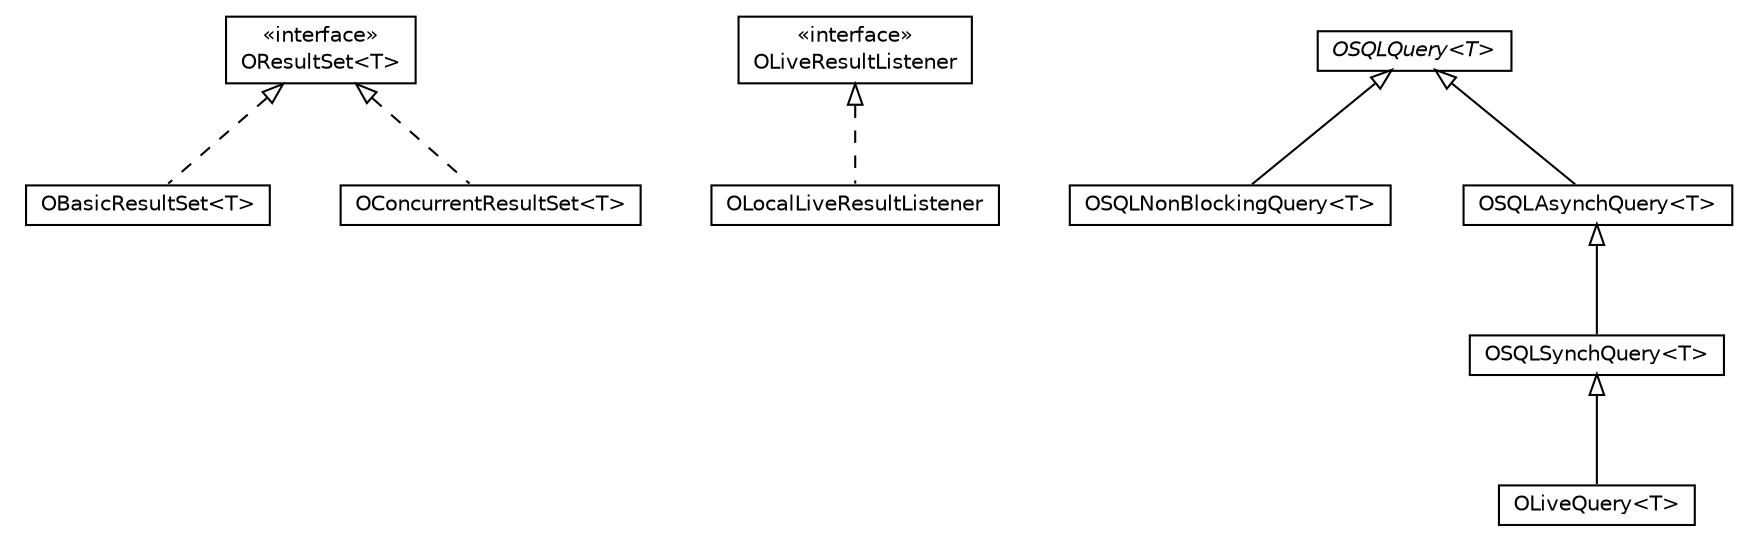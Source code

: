 #!/usr/local/bin/dot
#
# Class diagram 
# Generated by UMLGraph version R5_6-24-gf6e263 (http://www.umlgraph.org/)
#

digraph G {
	edge [fontname="Helvetica",fontsize=10,labelfontname="Helvetica",labelfontsize=10];
	node [fontname="Helvetica",fontsize=10,shape=plaintext];
	nodesep=0.25;
	ranksep=0.5;
	// com.orientechnologies.orient.core.sql.query.OBasicResultSet<T>
	c161463 [label=<<table title="com.orientechnologies.orient.core.sql.query.OBasicResultSet" border="0" cellborder="1" cellspacing="0" cellpadding="2" port="p" href="./OBasicResultSet.html">
		<tr><td><table border="0" cellspacing="0" cellpadding="1">
<tr><td align="center" balign="center"> OBasicResultSet&lt;T&gt; </td></tr>
		</table></td></tr>
		</table>>, URL="./OBasicResultSet.html", fontname="Helvetica", fontcolor="black", fontsize=10.0];
	// com.orientechnologies.orient.core.sql.query.OConcurrentResultSet<T>
	c161464 [label=<<table title="com.orientechnologies.orient.core.sql.query.OConcurrentResultSet" border="0" cellborder="1" cellspacing="0" cellpadding="2" port="p" href="./OConcurrentResultSet.html">
		<tr><td><table border="0" cellspacing="0" cellpadding="1">
<tr><td align="center" balign="center"> OConcurrentResultSet&lt;T&gt; </td></tr>
		</table></td></tr>
		</table>>, URL="./OConcurrentResultSet.html", fontname="Helvetica", fontcolor="black", fontsize=10.0];
	// com.orientechnologies.orient.core.sql.query.OResultSet<T>
	c161465 [label=<<table title="com.orientechnologies.orient.core.sql.query.OResultSet" border="0" cellborder="1" cellspacing="0" cellpadding="2" port="p" href="./OResultSet.html">
		<tr><td><table border="0" cellspacing="0" cellpadding="1">
<tr><td align="center" balign="center"> &#171;interface&#187; </td></tr>
<tr><td align="center" balign="center"> OResultSet&lt;T&gt; </td></tr>
		</table></td></tr>
		</table>>, URL="./OResultSet.html", fontname="Helvetica", fontcolor="black", fontsize=10.0];
	// com.orientechnologies.orient.core.sql.query.OLiveResultListener
	c161466 [label=<<table title="com.orientechnologies.orient.core.sql.query.OLiveResultListener" border="0" cellborder="1" cellspacing="0" cellpadding="2" port="p" href="./OLiveResultListener.html">
		<tr><td><table border="0" cellspacing="0" cellpadding="1">
<tr><td align="center" balign="center"> &#171;interface&#187; </td></tr>
<tr><td align="center" balign="center"> OLiveResultListener </td></tr>
		</table></td></tr>
		</table>>, URL="./OLiveResultListener.html", fontname="Helvetica", fontcolor="black", fontsize=10.0];
	// com.orientechnologies.orient.core.sql.query.OSQLQuery<T>
	c161467 [label=<<table title="com.orientechnologies.orient.core.sql.query.OSQLQuery" border="0" cellborder="1" cellspacing="0" cellpadding="2" port="p" href="./OSQLQuery.html">
		<tr><td><table border="0" cellspacing="0" cellpadding="1">
<tr><td align="center" balign="center"><font face="Helvetica-Oblique"> OSQLQuery&lt;T&gt; </font></td></tr>
		</table></td></tr>
		</table>>, URL="./OSQLQuery.html", fontname="Helvetica", fontcolor="black", fontsize=10.0];
	// com.orientechnologies.orient.core.sql.query.OLiveQuery<T>
	c161468 [label=<<table title="com.orientechnologies.orient.core.sql.query.OLiveQuery" border="0" cellborder="1" cellspacing="0" cellpadding="2" port="p" href="./OLiveQuery.html">
		<tr><td><table border="0" cellspacing="0" cellpadding="1">
<tr><td align="center" balign="center"> OLiveQuery&lt;T&gt; </td></tr>
		</table></td></tr>
		</table>>, URL="./OLiveQuery.html", fontname="Helvetica", fontcolor="black", fontsize=10.0];
	// com.orientechnologies.orient.core.sql.query.OSQLNonBlockingQuery<T>
	c161469 [label=<<table title="com.orientechnologies.orient.core.sql.query.OSQLNonBlockingQuery" border="0" cellborder="1" cellspacing="0" cellpadding="2" port="p" href="./OSQLNonBlockingQuery.html">
		<tr><td><table border="0" cellspacing="0" cellpadding="1">
<tr><td align="center" balign="center"> OSQLNonBlockingQuery&lt;T&gt; </td></tr>
		</table></td></tr>
		</table>>, URL="./OSQLNonBlockingQuery.html", fontname="Helvetica", fontcolor="black", fontsize=10.0];
	// com.orientechnologies.orient.core.sql.query.OLocalLiveResultListener
	c161470 [label=<<table title="com.orientechnologies.orient.core.sql.query.OLocalLiveResultListener" border="0" cellborder="1" cellspacing="0" cellpadding="2" port="p" href="./OLocalLiveResultListener.html">
		<tr><td><table border="0" cellspacing="0" cellpadding="1">
<tr><td align="center" balign="center"> OLocalLiveResultListener </td></tr>
		</table></td></tr>
		</table>>, URL="./OLocalLiveResultListener.html", fontname="Helvetica", fontcolor="black", fontsize=10.0];
	// com.orientechnologies.orient.core.sql.query.OSQLSynchQuery<T>
	c161471 [label=<<table title="com.orientechnologies.orient.core.sql.query.OSQLSynchQuery" border="0" cellborder="1" cellspacing="0" cellpadding="2" port="p" href="./OSQLSynchQuery.html">
		<tr><td><table border="0" cellspacing="0" cellpadding="1">
<tr><td align="center" balign="center"> OSQLSynchQuery&lt;T&gt; </td></tr>
		</table></td></tr>
		</table>>, URL="./OSQLSynchQuery.html", fontname="Helvetica", fontcolor="black", fontsize=10.0];
	// com.orientechnologies.orient.core.sql.query.OSQLAsynchQuery<T>
	c161472 [label=<<table title="com.orientechnologies.orient.core.sql.query.OSQLAsynchQuery" border="0" cellborder="1" cellspacing="0" cellpadding="2" port="p" href="./OSQLAsynchQuery.html">
		<tr><td><table border="0" cellspacing="0" cellpadding="1">
<tr><td align="center" balign="center"> OSQLAsynchQuery&lt;T&gt; </td></tr>
		</table></td></tr>
		</table>>, URL="./OSQLAsynchQuery.html", fontname="Helvetica", fontcolor="black", fontsize=10.0];
	//com.orientechnologies.orient.core.sql.query.OBasicResultSet<T> implements com.orientechnologies.orient.core.sql.query.OResultSet<T>
	c161465:p -> c161463:p [dir=back,arrowtail=empty,style=dashed];
	//com.orientechnologies.orient.core.sql.query.OConcurrentResultSet<T> implements com.orientechnologies.orient.core.sql.query.OResultSet<T>
	c161465:p -> c161464:p [dir=back,arrowtail=empty,style=dashed];
	//com.orientechnologies.orient.core.sql.query.OLiveQuery<T> extends com.orientechnologies.orient.core.sql.query.OSQLSynchQuery<T>
	c161471:p -> c161468:p [dir=back,arrowtail=empty];
	//com.orientechnologies.orient.core.sql.query.OSQLNonBlockingQuery<T> extends com.orientechnologies.orient.core.sql.query.OSQLQuery<T>
	c161467:p -> c161469:p [dir=back,arrowtail=empty];
	//com.orientechnologies.orient.core.sql.query.OLocalLiveResultListener implements com.orientechnologies.orient.core.sql.query.OLiveResultListener
	c161466:p -> c161470:p [dir=back,arrowtail=empty,style=dashed];
	//com.orientechnologies.orient.core.sql.query.OSQLSynchQuery<T> extends com.orientechnologies.orient.core.sql.query.OSQLAsynchQuery<T>
	c161472:p -> c161471:p [dir=back,arrowtail=empty];
	//com.orientechnologies.orient.core.sql.query.OSQLAsynchQuery<T> extends com.orientechnologies.orient.core.sql.query.OSQLQuery<T>
	c161467:p -> c161472:p [dir=back,arrowtail=empty];
}

